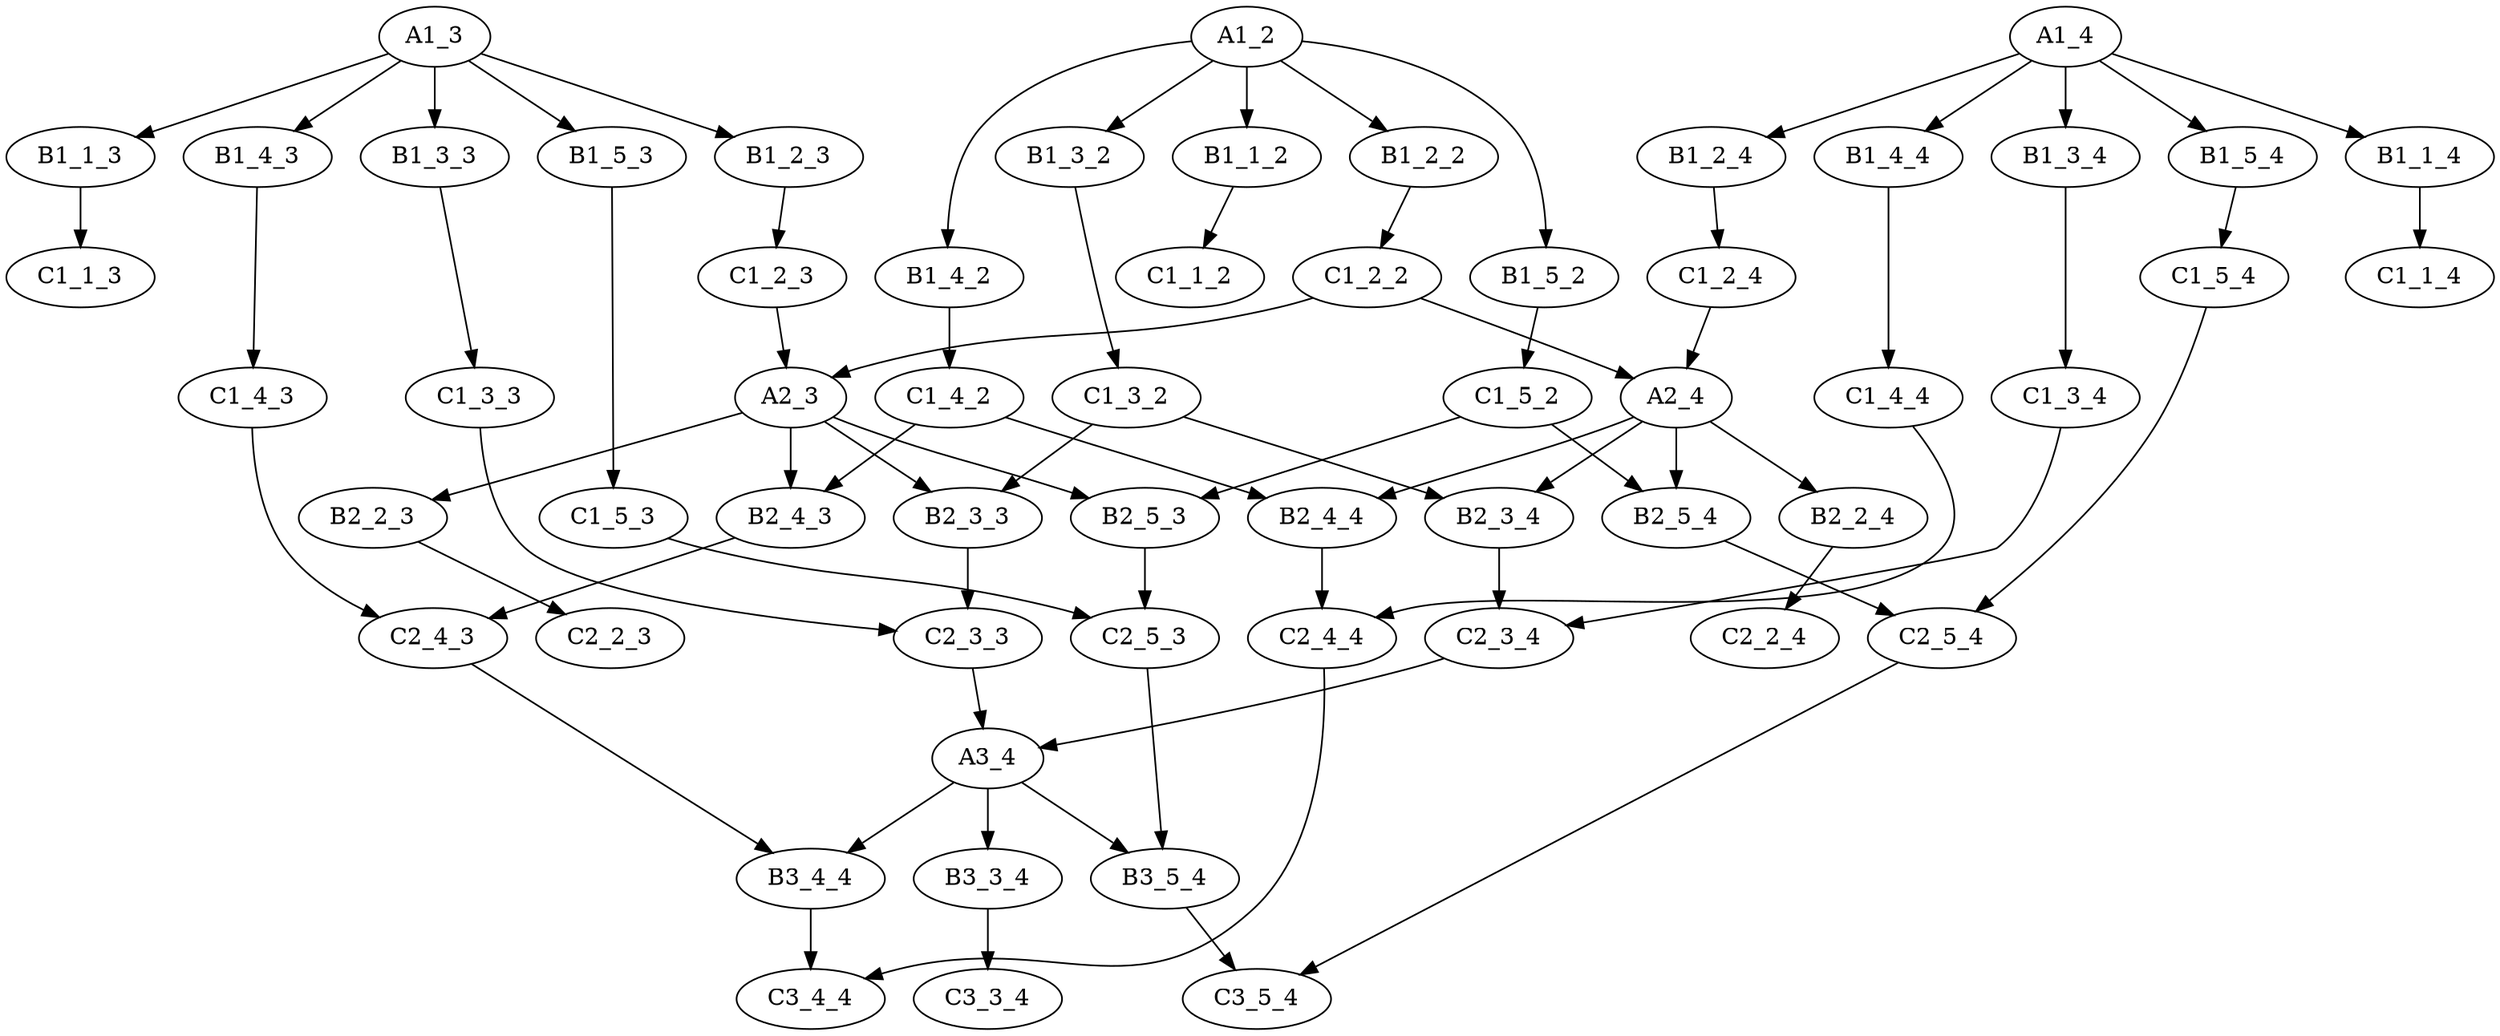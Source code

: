 /* Created by igraph 0.10.7-49-gc83046f4b */
digraph {
  0 [
    label=A1_2
  ];
  1 [
    label=B1_1_2
  ];
  2 [
    label=C1_1_2
  ];
  3 [
    label=B1_2_2
  ];
  4 [
    label=C1_2_2
  ];
  5 [
    label=B1_3_2
  ];
  6 [
    label=C1_3_2
  ];
  7 [
    label=B1_4_2
  ];
  8 [
    label=C1_4_2
  ];
  9 [
    label=B1_5_2
  ];
  10 [
    label=C1_5_2
  ];
  11 [
    label=A1_3
  ];
  12 [
    label=B1_1_3
  ];
  13 [
    label=C1_1_3
  ];
  14 [
    label=B1_2_3
  ];
  15 [
    label=C1_2_3
  ];
  16 [
    label=B1_3_3
  ];
  17 [
    label=C1_3_3
  ];
  18 [
    label=B1_4_3
  ];
  19 [
    label=C1_4_3
  ];
  20 [
    label=B1_5_3
  ];
  21 [
    label=C1_5_3
  ];
  22 [
    label=A1_4
  ];
  23 [
    label=B1_1_4
  ];
  24 [
    label=C1_1_4
  ];
  25 [
    label=B1_2_4
  ];
  26 [
    label=C1_2_4
  ];
  27 [
    label=B1_3_4
  ];
  28 [
    label=C1_3_4
  ];
  29 [
    label=B1_4_4
  ];
  30 [
    label=C1_4_4
  ];
  31 [
    label=B1_5_4
  ];
  32 [
    label=C1_5_4
  ];
  33 [
    label=A2_3
  ];
  34 [
    label=B2_2_3
  ];
  35 [
    label=C2_2_3
  ];
  36 [
    label=B2_3_3
  ];
  37 [
    label=C2_3_3
  ];
  38 [
    label=B2_4_3
  ];
  39 [
    label=C2_4_3
  ];
  40 [
    label=B2_5_3
  ];
  41 [
    label=C2_5_3
  ];
  42 [
    label=A2_4
  ];
  43 [
    label=B2_2_4
  ];
  44 [
    label=C2_2_4
  ];
  45 [
    label=B2_3_4
  ];
  46 [
    label=C2_3_4
  ];
  47 [
    label=B2_4_4
  ];
  48 [
    label=C2_4_4
  ];
  49 [
    label=B2_5_4
  ];
  50 [
    label=C2_5_4
  ];
  51 [
    label=A3_4
  ];
  52 [
    label=B3_3_4
  ];
  53 [
    label=C3_3_4
  ];
  54 [
    label=B3_4_4
  ];
  55 [
    label=C3_4_4
  ];
  56 [
    label=B3_5_4
  ];
  57 [
    label=C3_5_4
  ];

  0 -> 1;
  0 -> 3;
  0 -> 5;
  0 -> 7;
  0 -> 9;
  1 -> 2;
  3 -> 4;
  4 -> 33;
  4 -> 42;
  5 -> 6;
  6 -> 36;
  6 -> 45;
  7 -> 8;
  8 -> 38;
  8 -> 47;
  9 -> 10;
  10 -> 40;
  10 -> 49;
  11 -> 12;
  11 -> 14;
  11 -> 16;
  11 -> 18;
  11 -> 20;
  12 -> 13;
  14 -> 15;
  15 -> 33;
  16 -> 17;
  17 -> 37;
  18 -> 19;
  19 -> 39;
  20 -> 21;
  21 -> 41;
  22 -> 23;
  22 -> 25;
  22 -> 27;
  22 -> 29;
  22 -> 31;
  23 -> 24;
  25 -> 26;
  26 -> 42;
  27 -> 28;
  28 -> 46;
  29 -> 30;
  30 -> 48;
  31 -> 32;
  32 -> 50;
  33 -> 34;
  33 -> 36;
  33 -> 38;
  33 -> 40;
  34 -> 35;
  36 -> 37;
  37 -> 51;
  38 -> 39;
  39 -> 54;
  40 -> 41;
  41 -> 56;
  42 -> 43;
  42 -> 45;
  42 -> 47;
  42 -> 49;
  43 -> 44;
  45 -> 46;
  46 -> 51;
  47 -> 48;
  48 -> 55;
  49 -> 50;
  50 -> 57;
  51 -> 52;
  51 -> 54;
  51 -> 56;
  52 -> 53;
  54 -> 55;
  56 -> 57;
}
